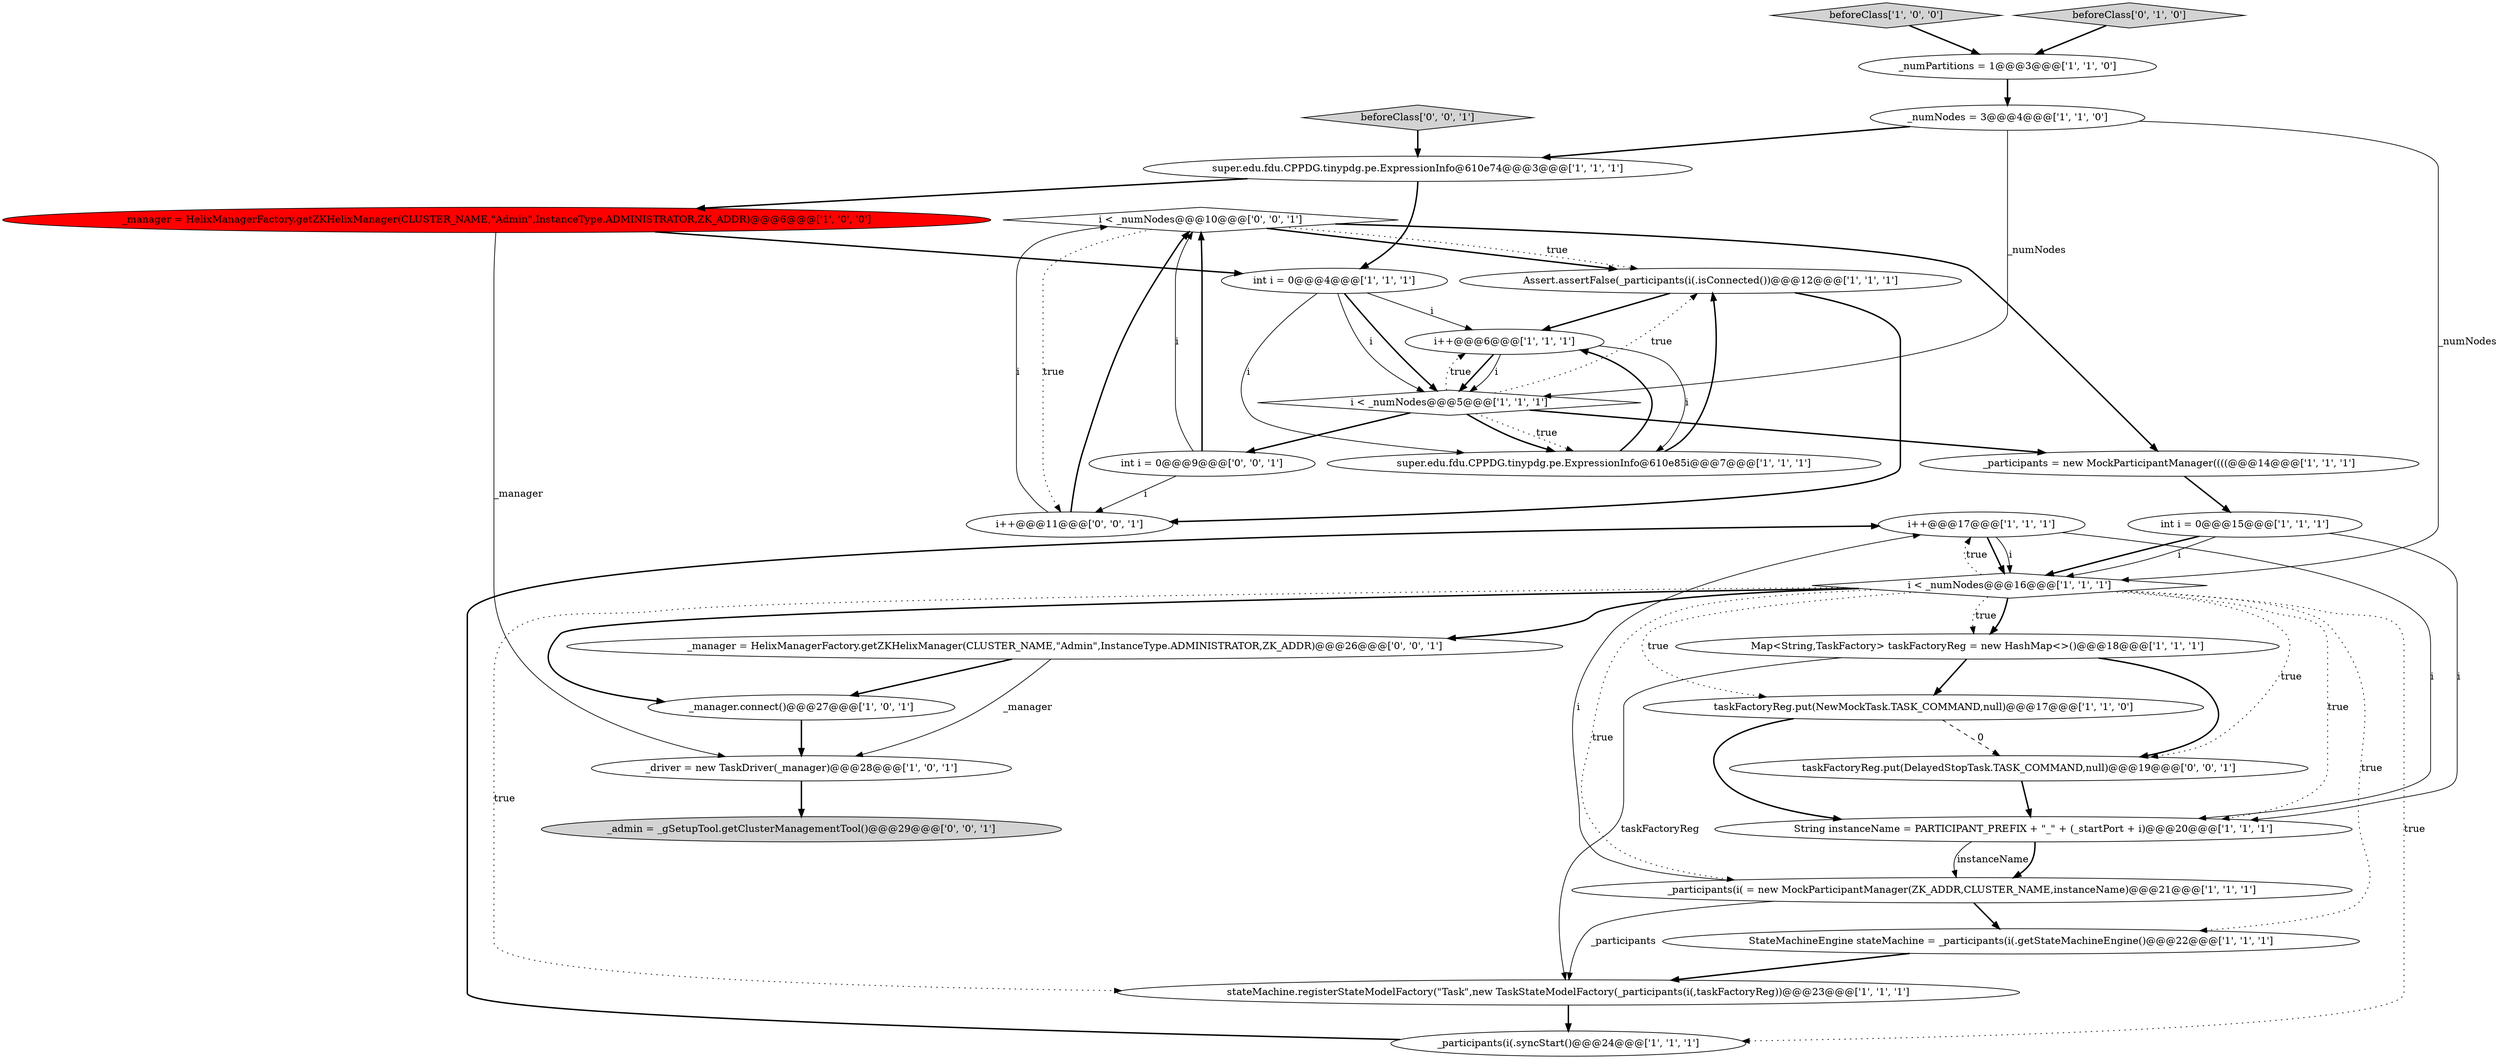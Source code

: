 digraph {
2 [style = filled, label = "i++@@@17@@@['1', '1', '1']", fillcolor = white, shape = ellipse image = "AAA0AAABBB1BBB"];
4 [style = filled, label = "super.edu.fdu.CPPDG.tinypdg.pe.ExpressionInfo@610e85i@@@7@@@['1', '1', '1']", fillcolor = white, shape = ellipse image = "AAA0AAABBB1BBB"];
7 [style = filled, label = "i < _numNodes@@@16@@@['1', '1', '1']", fillcolor = white, shape = diamond image = "AAA0AAABBB1BBB"];
6 [style = filled, label = "stateMachine.registerStateModelFactory(\"Task\",new TaskStateModelFactory(_participants(i(,taskFactoryReg))@@@23@@@['1', '1', '1']", fillcolor = white, shape = ellipse image = "AAA0AAABBB1BBB"];
17 [style = filled, label = "_manager = HelixManagerFactory.getZKHelixManager(CLUSTER_NAME,\"Admin\",InstanceType.ADMINISTRATOR,ZK_ADDR)@@@6@@@['1', '0', '0']", fillcolor = red, shape = ellipse image = "AAA1AAABBB1BBB"];
24 [style = filled, label = "beforeClass['0', '0', '1']", fillcolor = lightgray, shape = diamond image = "AAA0AAABBB3BBB"];
9 [style = filled, label = "taskFactoryReg.put(NewMockTask.TASK_COMMAND,null)@@@17@@@['1', '1', '0']", fillcolor = white, shape = ellipse image = "AAA0AAABBB1BBB"];
13 [style = filled, label = "int i = 0@@@15@@@['1', '1', '1']", fillcolor = white, shape = ellipse image = "AAA0AAABBB1BBB"];
14 [style = filled, label = "super.edu.fdu.CPPDG.tinypdg.pe.ExpressionInfo@610e74@@@3@@@['1', '1', '1']", fillcolor = white, shape = ellipse image = "AAA0AAABBB1BBB"];
25 [style = filled, label = "_admin = _gSetupTool.getClusterManagementTool()@@@29@@@['0', '0', '1']", fillcolor = lightgray, shape = ellipse image = "AAA0AAABBB3BBB"];
18 [style = filled, label = "_driver = new TaskDriver(_manager)@@@28@@@['1', '0', '1']", fillcolor = white, shape = ellipse image = "AAA0AAABBB1BBB"];
19 [style = filled, label = "_numNodes = 3@@@4@@@['1', '1', '0']", fillcolor = white, shape = ellipse image = "AAA0AAABBB1BBB"];
8 [style = filled, label = "_numPartitions = 1@@@3@@@['1', '1', '0']", fillcolor = white, shape = ellipse image = "AAA0AAABBB1BBB"];
11 [style = filled, label = "beforeClass['1', '0', '0']", fillcolor = lightgray, shape = diamond image = "AAA0AAABBB1BBB"];
16 [style = filled, label = "Assert.assertFalse(_participants(i(.isConnected())@@@12@@@['1', '1', '1']", fillcolor = white, shape = ellipse image = "AAA0AAABBB1BBB"];
23 [style = filled, label = "beforeClass['0', '1', '0']", fillcolor = lightgray, shape = diamond image = "AAA0AAABBB2BBB"];
0 [style = filled, label = "i++@@@6@@@['1', '1', '1']", fillcolor = white, shape = ellipse image = "AAA0AAABBB1BBB"];
26 [style = filled, label = "i < _numNodes@@@10@@@['0', '0', '1']", fillcolor = white, shape = diamond image = "AAA0AAABBB3BBB"];
5 [style = filled, label = "_manager.connect()@@@27@@@['1', '0', '1']", fillcolor = white, shape = ellipse image = "AAA0AAABBB1BBB"];
12 [style = filled, label = "int i = 0@@@4@@@['1', '1', '1']", fillcolor = white, shape = ellipse image = "AAA0AAABBB1BBB"];
3 [style = filled, label = "_participants(i(.syncStart()@@@24@@@['1', '1', '1']", fillcolor = white, shape = ellipse image = "AAA0AAABBB1BBB"];
22 [style = filled, label = "String instanceName = PARTICIPANT_PREFIX + \"_\" + (_startPort + i)@@@20@@@['1', '1', '1']", fillcolor = white, shape = ellipse image = "AAA0AAABBB1BBB"];
15 [style = filled, label = "_participants = new MockParticipantManager((((@@@14@@@['1', '1', '1']", fillcolor = white, shape = ellipse image = "AAA0AAABBB1BBB"];
29 [style = filled, label = "taskFactoryReg.put(DelayedStopTask.TASK_COMMAND,null)@@@19@@@['0', '0', '1']", fillcolor = white, shape = ellipse image = "AAA0AAABBB3BBB"];
20 [style = filled, label = "Map<String,TaskFactory> taskFactoryReg = new HashMap<>()@@@18@@@['1', '1', '1']", fillcolor = white, shape = ellipse image = "AAA0AAABBB1BBB"];
21 [style = filled, label = "i < _numNodes@@@5@@@['1', '1', '1']", fillcolor = white, shape = diamond image = "AAA0AAABBB1BBB"];
10 [style = filled, label = "_participants(i( = new MockParticipantManager(ZK_ADDR,CLUSTER_NAME,instanceName)@@@21@@@['1', '1', '1']", fillcolor = white, shape = ellipse image = "AAA0AAABBB1BBB"];
28 [style = filled, label = "int i = 0@@@9@@@['0', '0', '1']", fillcolor = white, shape = ellipse image = "AAA0AAABBB3BBB"];
1 [style = filled, label = "StateMachineEngine stateMachine = _participants(i(.getStateMachineEngine()@@@22@@@['1', '1', '1']", fillcolor = white, shape = ellipse image = "AAA0AAABBB1BBB"];
27 [style = filled, label = "_manager = HelixManagerFactory.getZKHelixManager(CLUSTER_NAME,\"Admin\",InstanceType.ADMINISTRATOR,ZK_ADDR)@@@26@@@['0', '0', '1']", fillcolor = white, shape = ellipse image = "AAA0AAABBB3BBB"];
30 [style = filled, label = "i++@@@11@@@['0', '0', '1']", fillcolor = white, shape = ellipse image = "AAA0AAABBB3BBB"];
9->22 [style = bold, label=""];
20->6 [style = solid, label="taskFactoryReg"];
28->30 [style = solid, label="i"];
6->3 [style = bold, label=""];
7->2 [style = dotted, label="true"];
7->6 [style = dotted, label="true"];
16->0 [style = bold, label=""];
15->13 [style = bold, label=""];
17->18 [style = solid, label="_manager"];
28->26 [style = solid, label="i"];
7->10 [style = dotted, label="true"];
12->0 [style = solid, label="i"];
20->9 [style = bold, label=""];
20->29 [style = bold, label=""];
12->21 [style = bold, label=""];
8->19 [style = bold, label=""];
21->15 [style = bold, label=""];
21->0 [style = dotted, label="true"];
13->22 [style = solid, label="i"];
30->26 [style = bold, label=""];
10->2 [style = solid, label="i"];
30->26 [style = solid, label="i"];
13->7 [style = solid, label="i"];
14->17 [style = bold, label=""];
28->26 [style = bold, label=""];
0->21 [style = bold, label=""];
5->18 [style = bold, label=""];
7->20 [style = bold, label=""];
0->4 [style = solid, label="i"];
2->22 [style = solid, label="i"];
23->8 [style = bold, label=""];
7->9 [style = dotted, label="true"];
21->4 [style = dotted, label="true"];
21->28 [style = bold, label=""];
4->0 [style = bold, label=""];
24->14 [style = bold, label=""];
7->20 [style = dotted, label="true"];
7->29 [style = dotted, label="true"];
26->16 [style = bold, label=""];
7->5 [style = bold, label=""];
17->12 [style = bold, label=""];
1->6 [style = bold, label=""];
27->18 [style = solid, label="_manager"];
19->14 [style = bold, label=""];
9->29 [style = dashed, label="0"];
3->2 [style = bold, label=""];
22->10 [style = solid, label="instanceName"];
26->30 [style = dotted, label="true"];
7->3 [style = dotted, label="true"];
13->7 [style = bold, label=""];
12->4 [style = solid, label="i"];
14->12 [style = bold, label=""];
16->30 [style = bold, label=""];
26->15 [style = bold, label=""];
22->10 [style = bold, label=""];
18->25 [style = bold, label=""];
7->27 [style = bold, label=""];
12->21 [style = solid, label="i"];
11->8 [style = bold, label=""];
19->21 [style = solid, label="_numNodes"];
26->16 [style = dotted, label="true"];
2->7 [style = bold, label=""];
29->22 [style = bold, label=""];
27->5 [style = bold, label=""];
10->6 [style = solid, label="_participants"];
21->16 [style = dotted, label="true"];
10->1 [style = bold, label=""];
19->7 [style = solid, label="_numNodes"];
0->21 [style = solid, label="i"];
7->22 [style = dotted, label="true"];
7->1 [style = dotted, label="true"];
4->16 [style = bold, label=""];
21->4 [style = bold, label=""];
2->7 [style = solid, label="i"];
}
